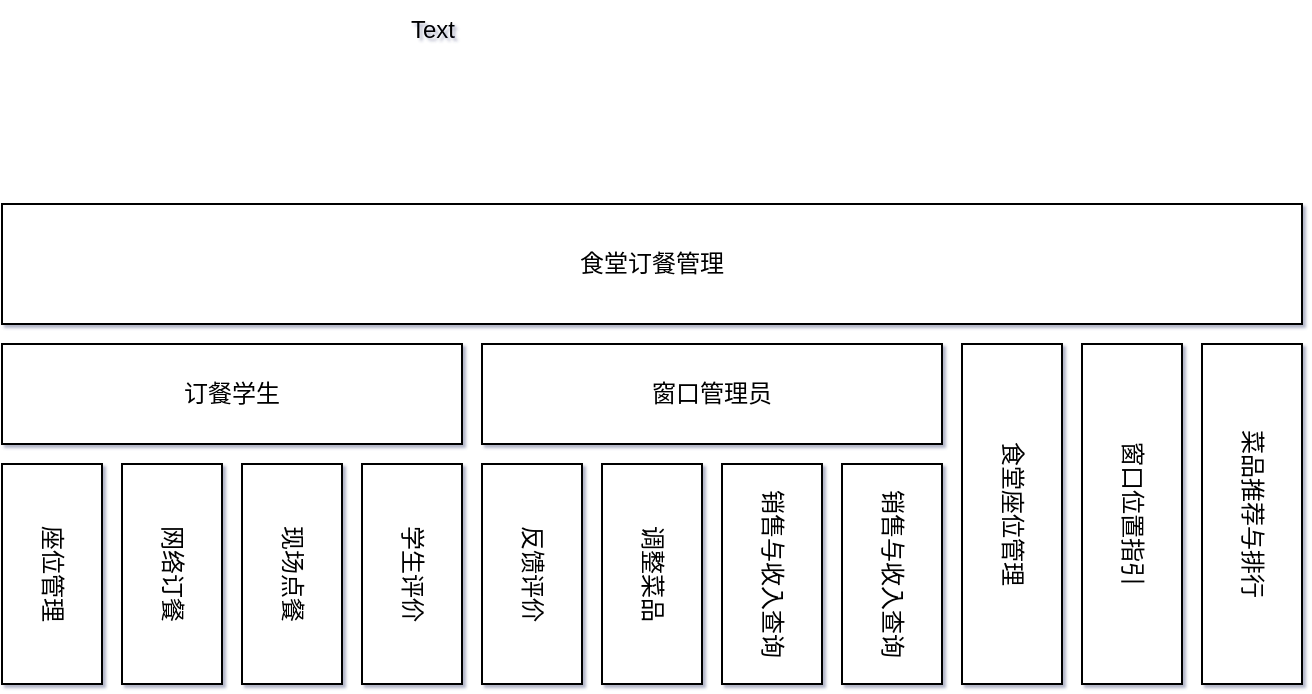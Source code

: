 <mxfile version="26.0.14">
  <diagram name="第 1 页" id="UmF8JJKeLO_rx6PZUqTP">
    <mxGraphModel dx="885" dy="768" grid="1" gridSize="10" guides="1" tooltips="1" connect="1" arrows="1" fold="1" page="1" pageScale="1" pageWidth="850" pageHeight="1100" background="none" math="0" shadow="1">
      <root>
        <mxCell id="0" />
        <mxCell id="1" parent="0" />
        <mxCell id="CbvcSDml5hShCORD96Lc-1" value="食堂订餐管理" style="rounded=0;whiteSpace=wrap;html=1;" vertex="1" parent="1">
          <mxGeometry x="140" y="180" width="650" height="60" as="geometry" />
        </mxCell>
        <mxCell id="CbvcSDml5hShCORD96Lc-2" value="座位管理" style="rounded=0;whiteSpace=wrap;html=1;horizontal=0;rotation=-180;" vertex="1" parent="1">
          <mxGeometry x="140" y="310" width="50" height="110" as="geometry" />
        </mxCell>
        <mxCell id="CbvcSDml5hShCORD96Lc-3" value="订餐学生" style="rounded=0;whiteSpace=wrap;html=1;" vertex="1" parent="1">
          <mxGeometry x="140" y="250" width="230" height="50" as="geometry" />
        </mxCell>
        <mxCell id="CbvcSDml5hShCORD96Lc-4" value="窗口管理员" style="rounded=0;whiteSpace=wrap;html=1;" vertex="1" parent="1">
          <mxGeometry x="380" y="250" width="230" height="50" as="geometry" />
        </mxCell>
        <mxCell id="CbvcSDml5hShCORD96Lc-5" value="网络订餐" style="rounded=0;whiteSpace=wrap;html=1;horizontal=0;rotation=-180;" vertex="1" parent="1">
          <mxGeometry x="200" y="310" width="50" height="110" as="geometry" />
        </mxCell>
        <mxCell id="CbvcSDml5hShCORD96Lc-6" value="现场点餐" style="rounded=0;whiteSpace=wrap;html=1;horizontal=0;rotation=-180;" vertex="1" parent="1">
          <mxGeometry x="260" y="310" width="50" height="110" as="geometry" />
        </mxCell>
        <mxCell id="CbvcSDml5hShCORD96Lc-10" value="反馈评价" style="rounded=0;whiteSpace=wrap;html=1;horizontal=0;rotation=-180;" vertex="1" parent="1">
          <mxGeometry x="380" y="310" width="50" height="110" as="geometry" />
        </mxCell>
        <mxCell id="CbvcSDml5hShCORD96Lc-11" value="调整菜品" style="rounded=0;whiteSpace=wrap;html=1;horizontal=0;rotation=-180;" vertex="1" parent="1">
          <mxGeometry x="440" y="310" width="50" height="110" as="geometry" />
        </mxCell>
        <mxCell id="CbvcSDml5hShCORD96Lc-12" value="销售与收入查询" style="rounded=0;whiteSpace=wrap;html=1;horizontal=0;rotation=-180;" vertex="1" parent="1">
          <mxGeometry x="500" y="310" width="50" height="110" as="geometry" />
        </mxCell>
        <mxCell id="CbvcSDml5hShCORD96Lc-14" value="销售与收入查询" style="rounded=0;whiteSpace=wrap;html=1;horizontal=0;rotation=-180;" vertex="1" parent="1">
          <mxGeometry x="560" y="310" width="50" height="110" as="geometry" />
        </mxCell>
        <mxCell id="CbvcSDml5hShCORD96Lc-15" value="食堂座位管理" style="rounded=0;whiteSpace=wrap;html=1;horizontal=0;rotation=-180;" vertex="1" parent="1">
          <mxGeometry x="620" y="250" width="50" height="170" as="geometry" />
        </mxCell>
        <mxCell id="CbvcSDml5hShCORD96Lc-16" value="窗口位置指引" style="rounded=0;whiteSpace=wrap;html=1;horizontal=0;rotation=-180;" vertex="1" parent="1">
          <mxGeometry x="680" y="250" width="50" height="170" as="geometry" />
        </mxCell>
        <mxCell id="CbvcSDml5hShCORD96Lc-17" value="菜品推荐与排行" style="rounded=0;whiteSpace=wrap;html=1;horizontal=0;rotation=-180;" vertex="1" parent="1">
          <mxGeometry x="740" y="250" width="50" height="170" as="geometry" />
        </mxCell>
        <mxCell id="CbvcSDml5hShCORD96Lc-19" value="学生评价" style="rounded=0;whiteSpace=wrap;html=1;horizontal=0;rotation=-180;" vertex="1" parent="1">
          <mxGeometry x="320" y="310" width="50" height="110" as="geometry" />
        </mxCell>
        <mxCell id="CbvcSDml5hShCORD96Lc-20" value="Text" style="text;html=1;align=center;verticalAlign=middle;resizable=0;points=[];autosize=1;strokeColor=none;fillColor=none;" vertex="1" parent="1">
          <mxGeometry x="330" y="78" width="50" height="30" as="geometry" />
        </mxCell>
      </root>
    </mxGraphModel>
  </diagram>
</mxfile>
